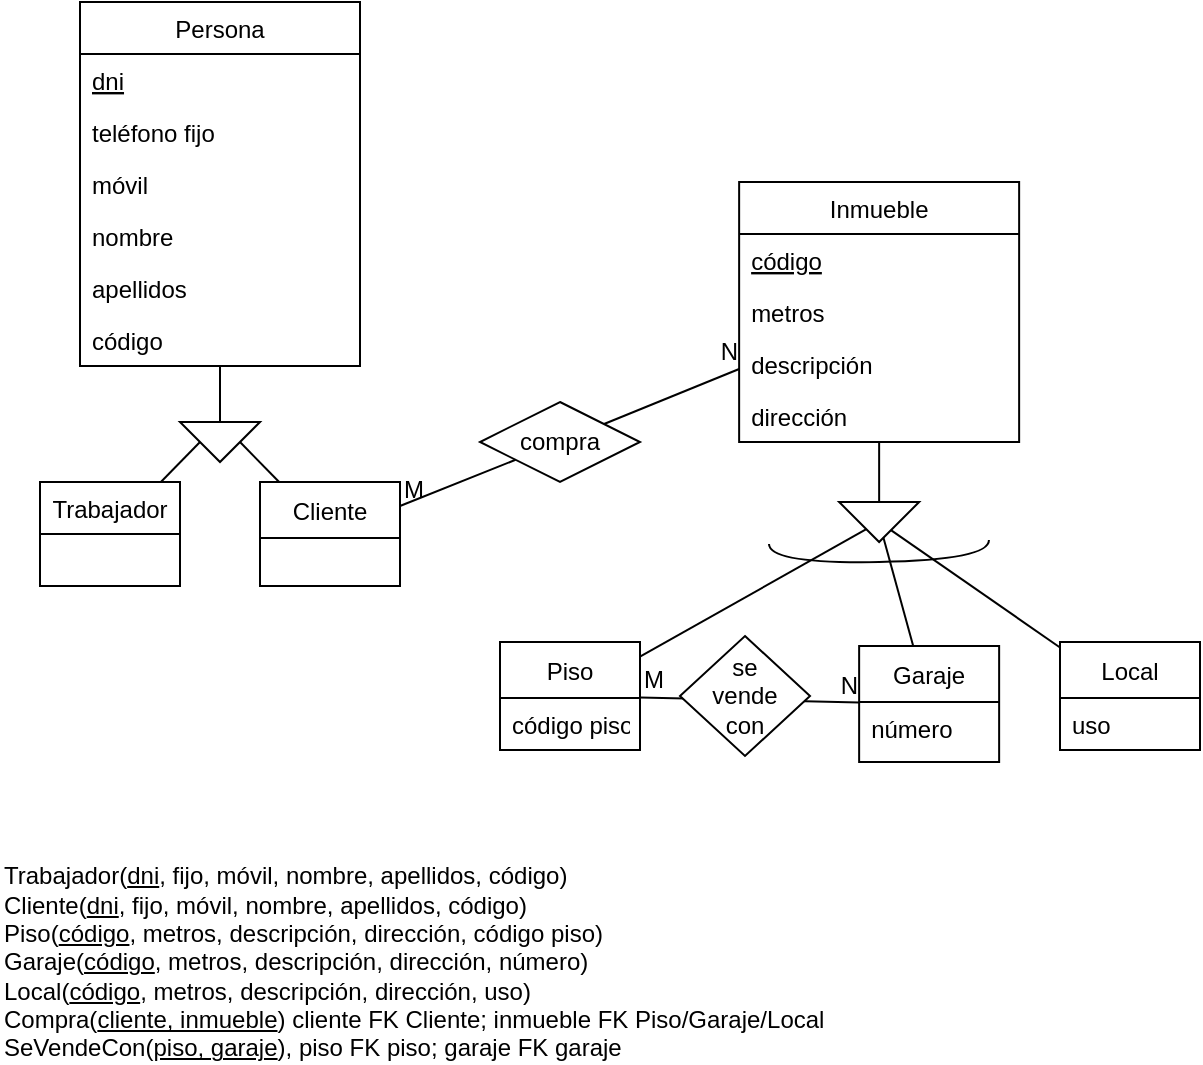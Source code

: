 <mxfile version="20.3.0" type="device"><diagram id="zx1cvbk9slHKt67IoCPU" name="Página-1"><mxGraphModel dx="1108" dy="553" grid="1" gridSize="10" guides="1" tooltips="1" connect="1" arrows="1" fold="1" page="1" pageScale="1" pageWidth="1169" pageHeight="827" math="0" shadow="0"><root><mxCell id="0"/><mxCell id="1" parent="0"/><mxCell id="ljAgMgUg3S-sl-g4JQ44-1" value="Persona" style="swimlane;fontStyle=0;childLayout=stackLayout;horizontal=1;startSize=26;fillColor=none;horizontalStack=0;resizeParent=1;resizeParentMax=0;resizeLast=0;collapsible=1;marginBottom=0;" parent="1" vertex="1"><mxGeometry x="110" y="110" width="140" height="182" as="geometry"/></mxCell><mxCell id="ljAgMgUg3S-sl-g4JQ44-2" value="dni" style="text;strokeColor=none;fillColor=none;align=left;verticalAlign=top;spacingLeft=4;spacingRight=4;overflow=hidden;rotatable=0;points=[[0,0.5],[1,0.5]];portConstraint=eastwest;fontStyle=4" parent="ljAgMgUg3S-sl-g4JQ44-1" vertex="1"><mxGeometry y="26" width="140" height="26" as="geometry"/></mxCell><mxCell id="ljAgMgUg3S-sl-g4JQ44-3" value="teléfono fijo" style="text;strokeColor=none;fillColor=none;align=left;verticalAlign=top;spacingLeft=4;spacingRight=4;overflow=hidden;rotatable=0;points=[[0,0.5],[1,0.5]];portConstraint=eastwest;" parent="ljAgMgUg3S-sl-g4JQ44-1" vertex="1"><mxGeometry y="52" width="140" height="26" as="geometry"/></mxCell><mxCell id="ljAgMgUg3S-sl-g4JQ44-4" value="móvil" style="text;strokeColor=none;fillColor=none;align=left;verticalAlign=top;spacingLeft=4;spacingRight=4;overflow=hidden;rotatable=0;points=[[0,0.5],[1,0.5]];portConstraint=eastwest;" parent="ljAgMgUg3S-sl-g4JQ44-1" vertex="1"><mxGeometry y="78" width="140" height="26" as="geometry"/></mxCell><mxCell id="ljAgMgUg3S-sl-g4JQ44-5" value="nombre" style="text;strokeColor=none;fillColor=none;align=left;verticalAlign=top;spacingLeft=4;spacingRight=4;overflow=hidden;rotatable=0;points=[[0,0.5],[1,0.5]];portConstraint=eastwest;" parent="ljAgMgUg3S-sl-g4JQ44-1" vertex="1"><mxGeometry y="104" width="140" height="26" as="geometry"/></mxCell><mxCell id="ljAgMgUg3S-sl-g4JQ44-6" value="apellidos" style="text;strokeColor=none;fillColor=none;align=left;verticalAlign=top;spacingLeft=4;spacingRight=4;overflow=hidden;rotatable=0;points=[[0,0.5],[1,0.5]];portConstraint=eastwest;" parent="ljAgMgUg3S-sl-g4JQ44-1" vertex="1"><mxGeometry y="130" width="140" height="26" as="geometry"/></mxCell><mxCell id="ljAgMgUg3S-sl-g4JQ44-54" value="código" style="text;strokeColor=none;fillColor=none;align=left;verticalAlign=top;spacingLeft=4;spacingRight=4;overflow=hidden;rotatable=0;points=[[0,0.5],[1,0.5]];portConstraint=eastwest;" parent="ljAgMgUg3S-sl-g4JQ44-1" vertex="1"><mxGeometry y="156" width="140" height="26" as="geometry"/></mxCell><mxCell id="ljAgMgUg3S-sl-g4JQ44-8" value="" style="triangle;whiteSpace=wrap;html=1;rotation=90;" parent="1" vertex="1"><mxGeometry x="170" y="310" width="20" height="40" as="geometry"/></mxCell><mxCell id="ljAgMgUg3S-sl-g4JQ44-9" value="" style="endArrow=none;html=1;rounded=0;exitX=0;exitY=0.5;exitDx=0;exitDy=0;" parent="1" source="ljAgMgUg3S-sl-g4JQ44-8" target="ljAgMgUg3S-sl-g4JQ44-1" edge="1"><mxGeometry width="50" height="50" relative="1" as="geometry"><mxPoint x="50" y="360" as="sourcePoint"/><mxPoint x="100" y="310" as="targetPoint"/></mxGeometry></mxCell><mxCell id="ljAgMgUg3S-sl-g4JQ44-10" value="" style="endArrow=none;html=1;rounded=0;" parent="1" source="ljAgMgUg3S-sl-g4JQ44-20" edge="1"><mxGeometry width="50" height="50" relative="1" as="geometry"><mxPoint x="130" y="360" as="sourcePoint"/><mxPoint x="170" y="330" as="targetPoint"/></mxGeometry></mxCell><mxCell id="ljAgMgUg3S-sl-g4JQ44-11" value="" style="endArrow=none;html=1;rounded=0;entryX=0.5;entryY=0;entryDx=0;entryDy=0;" parent="1" source="ljAgMgUg3S-sl-g4JQ44-12" target="ljAgMgUg3S-sl-g4JQ44-8" edge="1"><mxGeometry width="50" height="50" relative="1" as="geometry"><mxPoint x="230" y="360" as="sourcePoint"/><mxPoint x="270" y="350" as="targetPoint"/></mxGeometry></mxCell><mxCell id="ljAgMgUg3S-sl-g4JQ44-12" value="Cliente" style="swimlane;fontStyle=0;childLayout=stackLayout;horizontal=1;startSize=28;fillColor=none;horizontalStack=0;resizeParent=1;resizeParentMax=0;resizeLast=0;collapsible=1;marginBottom=0;" parent="1" vertex="1"><mxGeometry x="200" y="350" width="70" height="52" as="geometry"/></mxCell><mxCell id="ljAgMgUg3S-sl-g4JQ44-16" value="Inmueble" style="swimlane;fontStyle=0;childLayout=stackLayout;horizontal=1;startSize=26;fillColor=none;horizontalStack=0;resizeParent=1;resizeParentMax=0;resizeLast=0;collapsible=1;marginBottom=0;" parent="1" vertex="1"><mxGeometry x="439.57" y="200" width="140" height="130" as="geometry"/></mxCell><mxCell id="ljAgMgUg3S-sl-g4JQ44-17" value="código" style="text;strokeColor=none;fillColor=none;align=left;verticalAlign=top;spacingLeft=4;spacingRight=4;overflow=hidden;rotatable=0;points=[[0,0.5],[1,0.5]];portConstraint=eastwest;fontStyle=4" parent="ljAgMgUg3S-sl-g4JQ44-16" vertex="1"><mxGeometry y="26" width="140" height="26" as="geometry"/></mxCell><mxCell id="ljAgMgUg3S-sl-g4JQ44-18" value="metros" style="text;strokeColor=none;fillColor=none;align=left;verticalAlign=top;spacingLeft=4;spacingRight=4;overflow=hidden;rotatable=0;points=[[0,0.5],[1,0.5]];portConstraint=eastwest;" parent="ljAgMgUg3S-sl-g4JQ44-16" vertex="1"><mxGeometry y="52" width="140" height="26" as="geometry"/></mxCell><mxCell id="ljAgMgUg3S-sl-g4JQ44-19" value="descripción" style="text;strokeColor=none;fillColor=none;align=left;verticalAlign=top;spacingLeft=4;spacingRight=4;overflow=hidden;rotatable=0;points=[[0,0.5],[1,0.5]];portConstraint=eastwest;" parent="ljAgMgUg3S-sl-g4JQ44-16" vertex="1"><mxGeometry y="78" width="140" height="26" as="geometry"/></mxCell><mxCell id="ljAgMgUg3S-sl-g4JQ44-24" value="dirección" style="text;strokeColor=none;fillColor=none;align=left;verticalAlign=top;spacingLeft=4;spacingRight=4;overflow=hidden;rotatable=0;points=[[0,0.5],[1,0.5]];portConstraint=eastwest;" parent="ljAgMgUg3S-sl-g4JQ44-16" vertex="1"><mxGeometry y="104" width="140" height="26" as="geometry"/></mxCell><mxCell id="ljAgMgUg3S-sl-g4JQ44-20" value="Trabajador" style="swimlane;fontStyle=0;childLayout=stackLayout;horizontal=1;startSize=26;fillColor=none;horizontalStack=0;resizeParent=1;resizeParentMax=0;resizeLast=0;collapsible=1;marginBottom=0;" parent="1" vertex="1"><mxGeometry x="90" y="350" width="70" height="52" as="geometry"/></mxCell><mxCell id="ljAgMgUg3S-sl-g4JQ44-25" value="Piso" style="swimlane;fontStyle=0;childLayout=stackLayout;horizontal=1;startSize=28;fillColor=none;horizontalStack=0;resizeParent=1;resizeParentMax=0;resizeLast=0;collapsible=1;marginBottom=0;" parent="1" vertex="1"><mxGeometry x="320" y="430" width="70" height="54" as="geometry"/></mxCell><mxCell id="ljAgMgUg3S-sl-g4JQ44-41" value="código piso" style="text;strokeColor=none;fillColor=none;align=left;verticalAlign=top;spacingLeft=4;spacingRight=4;overflow=hidden;rotatable=0;points=[[0,0.5],[1,0.5]];portConstraint=eastwest;" parent="ljAgMgUg3S-sl-g4JQ44-25" vertex="1"><mxGeometry y="28" width="70" height="26" as="geometry"/></mxCell><mxCell id="ljAgMgUg3S-sl-g4JQ44-26" value="Local" style="swimlane;fontStyle=0;childLayout=stackLayout;horizontal=1;startSize=28;fillColor=none;horizontalStack=0;resizeParent=1;resizeParentMax=0;resizeLast=0;collapsible=1;marginBottom=0;" parent="1" vertex="1"><mxGeometry x="600" y="430" width="70" height="54" as="geometry"/></mxCell><mxCell id="ljAgMgUg3S-sl-g4JQ44-42" value="uso" style="text;strokeColor=none;fillColor=none;align=left;verticalAlign=top;spacingLeft=4;spacingRight=4;overflow=hidden;rotatable=0;points=[[0,0.5],[1,0.5]];portConstraint=eastwest;" parent="ljAgMgUg3S-sl-g4JQ44-26" vertex="1"><mxGeometry y="28" width="70" height="26" as="geometry"/></mxCell><mxCell id="ljAgMgUg3S-sl-g4JQ44-27" value="Garaje" style="swimlane;fontStyle=0;childLayout=stackLayout;horizontal=1;startSize=28;fillColor=none;horizontalStack=0;resizeParent=1;resizeParentMax=0;resizeLast=0;collapsible=1;marginBottom=0;" parent="1" vertex="1"><mxGeometry x="499.57" y="432" width="70" height="58" as="geometry"/></mxCell><mxCell id="ljAgMgUg3S-sl-g4JQ44-57" value="número" style="text;strokeColor=none;fillColor=none;spacingLeft=4;spacingRight=4;overflow=hidden;rotatable=0;points=[[0,0.5],[1,0.5]];portConstraint=eastwest;fontSize=12;" parent="ljAgMgUg3S-sl-g4JQ44-27" vertex="1"><mxGeometry y="28" width="70" height="30" as="geometry"/></mxCell><mxCell id="ljAgMgUg3S-sl-g4JQ44-33" value="" style="triangle;whiteSpace=wrap;html=1;rotation=90;" parent="1" vertex="1"><mxGeometry x="499.57" y="350" width="20" height="40" as="geometry"/></mxCell><mxCell id="ljAgMgUg3S-sl-g4JQ44-34" value="" style="endArrow=none;html=1;rounded=0;exitX=0;exitY=0.5;exitDx=0;exitDy=0;" parent="1" source="ljAgMgUg3S-sl-g4JQ44-33" target="ljAgMgUg3S-sl-g4JQ44-16" edge="1"><mxGeometry width="50" height="50" relative="1" as="geometry"><mxPoint x="309.57" y="464" as="sourcePoint"/><mxPoint x="439.57" y="380" as="targetPoint"/></mxGeometry></mxCell><mxCell id="ljAgMgUg3S-sl-g4JQ44-35" value="" style="endArrow=none;html=1;rounded=0;" parent="1" source="ljAgMgUg3S-sl-g4JQ44-25" target="ljAgMgUg3S-sl-g4JQ44-33" edge="1"><mxGeometry width="50" height="50" relative="1" as="geometry"><mxPoint x="410.005" y="454" as="sourcePoint"/><mxPoint x="429.57" y="434" as="targetPoint"/></mxGeometry></mxCell><mxCell id="ljAgMgUg3S-sl-g4JQ44-36" value="" style="endArrow=none;html=1;rounded=0;" parent="1" source="ljAgMgUg3S-sl-g4JQ44-26" target="ljAgMgUg3S-sl-g4JQ44-33" edge="1"><mxGeometry width="50" height="50" relative="1" as="geometry"><mxPoint x="469.135" y="454" as="sourcePoint"/><mxPoint x="529.57" y="454" as="targetPoint"/></mxGeometry></mxCell><mxCell id="ljAgMgUg3S-sl-g4JQ44-37" value="" style="endArrow=none;html=1;rounded=0;" parent="1" source="ljAgMgUg3S-sl-g4JQ44-33" target="ljAgMgUg3S-sl-g4JQ44-27" edge="1"><mxGeometry width="50" height="50" relative="1" as="geometry"><mxPoint x="620" y="370" as="sourcePoint"/><mxPoint x="670" y="320" as="targetPoint"/></mxGeometry></mxCell><mxCell id="ljAgMgUg3S-sl-g4JQ44-39" value="" style="shape=requiredInterface;html=1;verticalLabelPosition=bottom;sketch=0;rotation=89;" parent="1" vertex="1"><mxGeometry x="504.57" y="330" width="10" height="110" as="geometry"/></mxCell><mxCell id="ljAgMgUg3S-sl-g4JQ44-43" value="" style="endArrow=none;html=1;rounded=0;startArrow=none;" parent="1" source="ljAgMgUg3S-sl-g4JQ44-50" target="ljAgMgUg3S-sl-g4JQ44-16" edge="1"><mxGeometry relative="1" as="geometry"><mxPoint x="320" y="270" as="sourcePoint"/><mxPoint x="480" y="270" as="targetPoint"/></mxGeometry></mxCell><mxCell id="ljAgMgUg3S-sl-g4JQ44-45" value="N" style="resizable=0;html=1;align=right;verticalAlign=bottom;" parent="ljAgMgUg3S-sl-g4JQ44-43" connectable="0" vertex="1"><mxGeometry x="1" relative="1" as="geometry"/></mxCell><mxCell id="ljAgMgUg3S-sl-g4JQ44-46" value="" style="endArrow=none;html=1;rounded=0;" parent="1" source="ljAgMgUg3S-sl-g4JQ44-25" target="ljAgMgUg3S-sl-g4JQ44-27" edge="1"><mxGeometry relative="1" as="geometry"><mxPoint x="290" y="490" as="sourcePoint"/><mxPoint x="450" y="490" as="targetPoint"/></mxGeometry></mxCell><mxCell id="ljAgMgUg3S-sl-g4JQ44-47" value="M" style="resizable=0;html=1;align=left;verticalAlign=bottom;" parent="ljAgMgUg3S-sl-g4JQ44-46" connectable="0" vertex="1"><mxGeometry x="-1" relative="1" as="geometry"/></mxCell><mxCell id="ljAgMgUg3S-sl-g4JQ44-48" value="N" style="resizable=0;html=1;align=right;verticalAlign=bottom;" parent="ljAgMgUg3S-sl-g4JQ44-46" connectable="0" vertex="1"><mxGeometry x="1" relative="1" as="geometry"/></mxCell><mxCell id="ljAgMgUg3S-sl-g4JQ44-49" value="se &lt;br&gt;vende&lt;br&gt;con" style="shape=rhombus;perimeter=rhombusPerimeter;whiteSpace=wrap;html=1;align=center;" parent="1" vertex="1"><mxGeometry x="410" y="427" width="65" height="60" as="geometry"/></mxCell><mxCell id="ljAgMgUg3S-sl-g4JQ44-50" value="compra" style="shape=rhombus;perimeter=rhombusPerimeter;whiteSpace=wrap;html=1;align=center;" parent="1" vertex="1"><mxGeometry x="310" y="310" width="80" height="40" as="geometry"/></mxCell><mxCell id="ljAgMgUg3S-sl-g4JQ44-51" value="" style="endArrow=none;html=1;rounded=0;" parent="1" source="ljAgMgUg3S-sl-g4JQ44-12" target="ljAgMgUg3S-sl-g4JQ44-50" edge="1"><mxGeometry relative="1" as="geometry"><mxPoint x="270" y="361.851" as="sourcePoint"/><mxPoint x="439.57" y="293.299" as="targetPoint"/></mxGeometry></mxCell><mxCell id="ljAgMgUg3S-sl-g4JQ44-52" value="M" style="resizable=0;html=1;align=left;verticalAlign=bottom;" parent="ljAgMgUg3S-sl-g4JQ44-51" connectable="0" vertex="1"><mxGeometry x="-1" relative="1" as="geometry"/></mxCell><mxCell id="ljAgMgUg3S-sl-g4JQ44-55" value="Trabajador(&lt;u&gt;dni&lt;/u&gt;, fijo, móvil, nombre, apellidos, código)&lt;br&gt;Cliente(&lt;u&gt;dni&lt;/u&gt;, fijo, móvil, nombre, apellidos, código)&lt;br&gt;Piso(&lt;u&gt;código&lt;/u&gt;, metros, descripción, dirección, código piso)&lt;br&gt;Garaje(&lt;u&gt;código&lt;/u&gt;, metros, descripción, dirección, número)&lt;br&gt;Local(&lt;u&gt;código&lt;/u&gt;, metros, descripción, dirección, uso)&lt;br&gt;Compra(&lt;u&gt;cliente, inmueble&lt;/u&gt;) cliente FK Cliente; inmueble FK Piso/Garaje/Local&amp;nbsp;&lt;br&gt;SeVendeCon(&lt;u&gt;piso, garaje&lt;/u&gt;), piso FK piso; garaje FK garaje" style="text;html=1;strokeColor=none;fillColor=none;align=left;verticalAlign=middle;whiteSpace=wrap;rounded=0;" parent="1" vertex="1"><mxGeometry x="70" y="540" width="450" height="100" as="geometry"/></mxCell></root></mxGraphModel></diagram></mxfile>